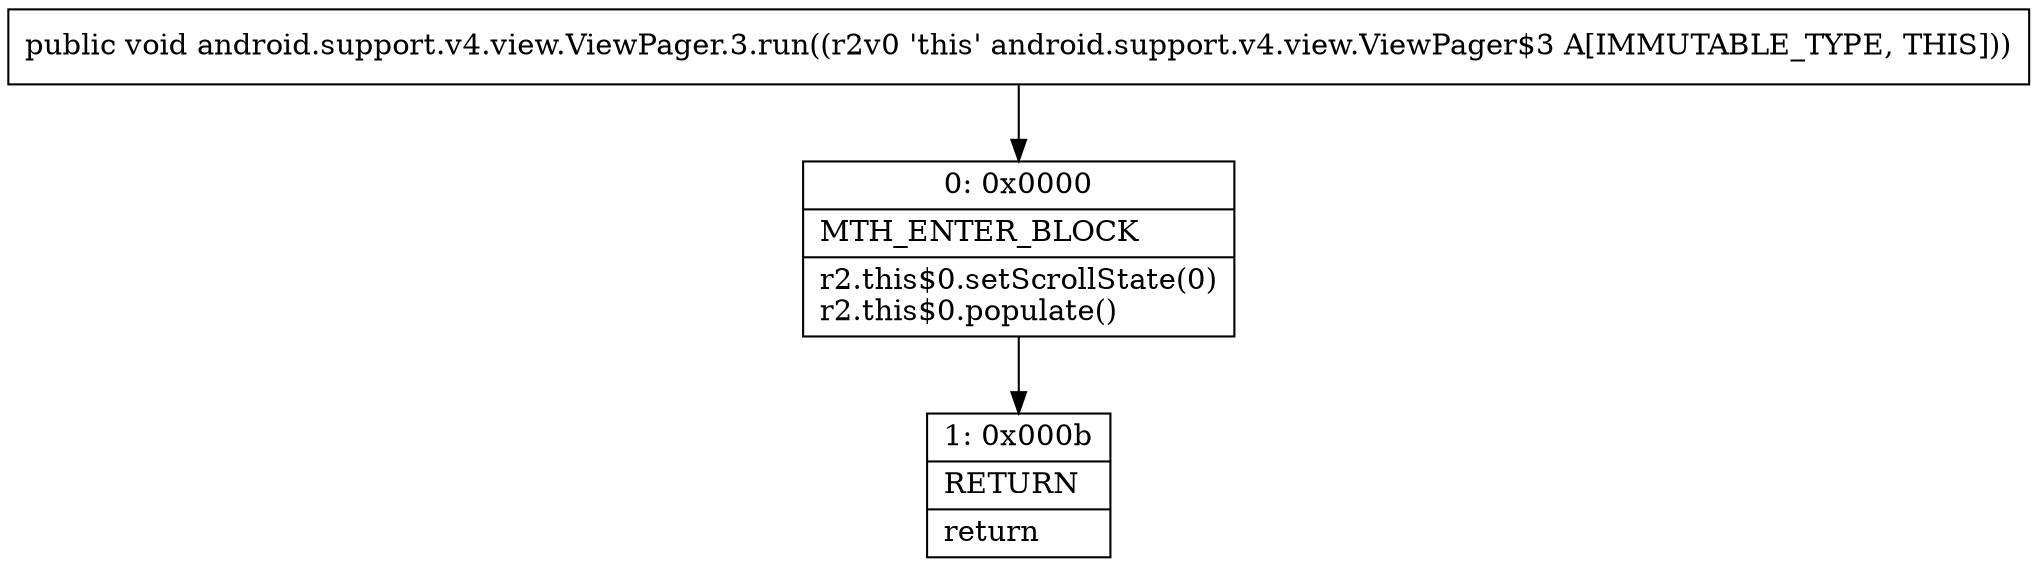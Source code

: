 digraph "CFG forandroid.support.v4.view.ViewPager.3.run()V" {
Node_0 [shape=record,label="{0\:\ 0x0000|MTH_ENTER_BLOCK\l|r2.this$0.setScrollState(0)\lr2.this$0.populate()\l}"];
Node_1 [shape=record,label="{1\:\ 0x000b|RETURN\l|return\l}"];
MethodNode[shape=record,label="{public void android.support.v4.view.ViewPager.3.run((r2v0 'this' android.support.v4.view.ViewPager$3 A[IMMUTABLE_TYPE, THIS])) }"];
MethodNode -> Node_0;
Node_0 -> Node_1;
}

